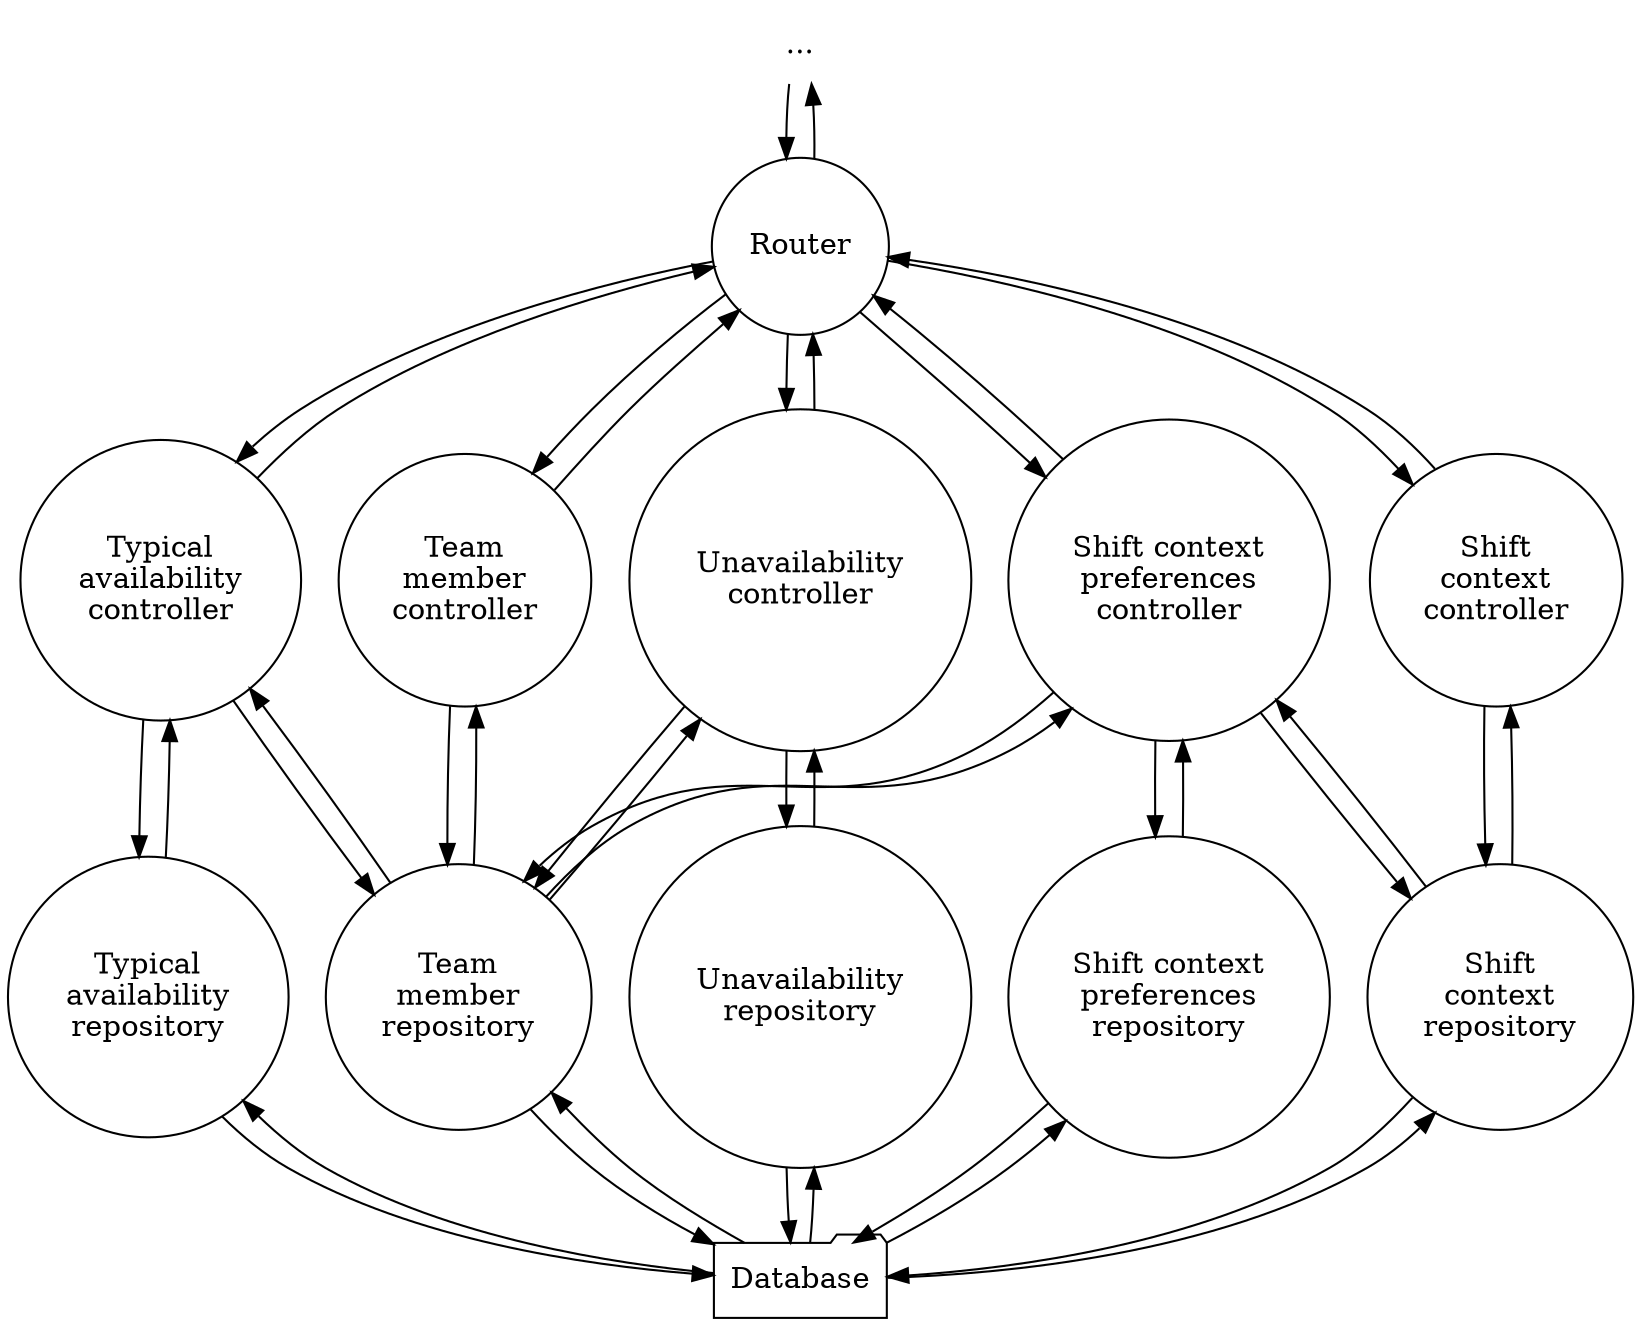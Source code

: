 digraph data_flow_diagram {
    node [ shape = circle ]
    
    "..." [ shape = none ]
    
    "..." -> Router -> "..."

    subgraph controllers {
        rank = same
        
        "Team\nmember\ncontroller"
        "Typical\navailability\ncontroller"
        "Unavailability\ncontroller"
        "Shift\ncontext\ncontroller"
        "Shift context\npreferences\ncontroller"
    }
    
    Router -> {
        "Team\nmember\ncontroller"
        "Typical\navailability\ncontroller"
        "Unavailability\ncontroller"
        "Shift\ncontext\ncontroller"
        "Shift context\npreferences\ncontroller"
    } -> Router
    
    subgraph repositories {
        rank = same
        
        "Team\nmember\nrepository"
        "Typical\navailability\nrepository"
        "Unavailability\nrepository"
        "Shift\ncontext\nrepository"
        "Shift context\npreferences\nrepository"
    }
    
    "Team\nmember\ncontroller" -> {
        "Team\nmember\nrepository"
    } -> "Team\nmember\ncontroller"
    
    "Typical\navailability\ncontroller" -> {
        "Team\nmember\nrepository"
        "Typical\navailability\nrepository"
    } -> "Typical\navailability\ncontroller"
    
    "Unavailability\ncontroller" -> {
        "Team\nmember\nrepository"
        "Unavailability\nrepository"
    } -> "Unavailability\ncontroller"
    
    "Shift\ncontext\ncontroller" -> {
        "Shift\ncontext\nrepository"
    } -> "Shift\ncontext\ncontroller"
    
    "Shift context\npreferences\ncontroller" -> {
        "Team\nmember\nrepository"
        "Shift\ncontext\nrepository"
        "Shift context\npreferences\nrepository"
    } -> "Shift context\npreferences\ncontroller"
    
    Database [ shape = folder ]
    
    Database -> {
        "Team\nmember\nrepository"
        "Typical\navailability\nrepository"
        "Unavailability\nrepository"
        "Shift\ncontext\nrepository"
        "Shift context\npreferences\nrepository"
    } -> Database
}
